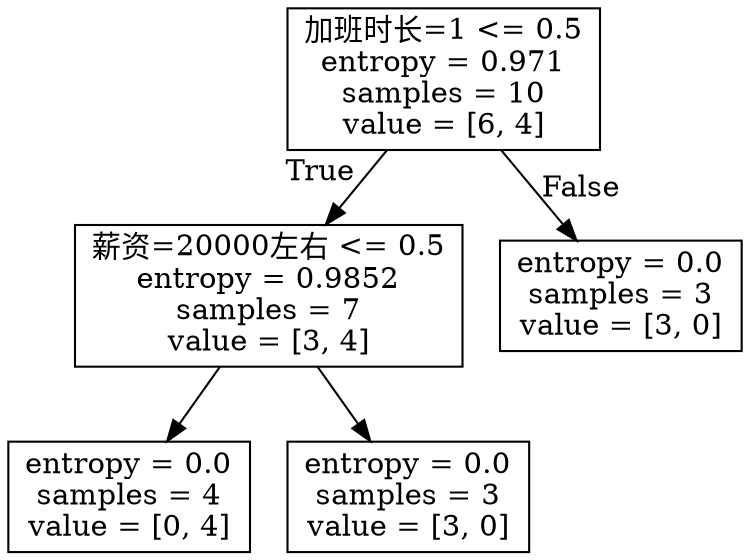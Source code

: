 digraph Tree {
node [shape=box] ;
0 [label="加班时长=1 <= 0.5\nentropy = 0.971\nsamples = 10\nvalue = [6, 4]"] ;
1 [label="薪资=20000左右 <= 0.5\nentropy = 0.9852\nsamples = 7\nvalue = [3, 4]"] ;
0 -> 1 [labeldistance=2.5, labelangle=45, headlabel="True"] ;
2 [label="entropy = 0.0\nsamples = 4\nvalue = [0, 4]"] ;
1 -> 2 ;
3 [label="entropy = 0.0\nsamples = 3\nvalue = [3, 0]"] ;
1 -> 3 ;
4 [label="entropy = 0.0\nsamples = 3\nvalue = [3, 0]"] ;
0 -> 4 [labeldistance=2.5, labelangle=-45, headlabel="False"] ;
}
